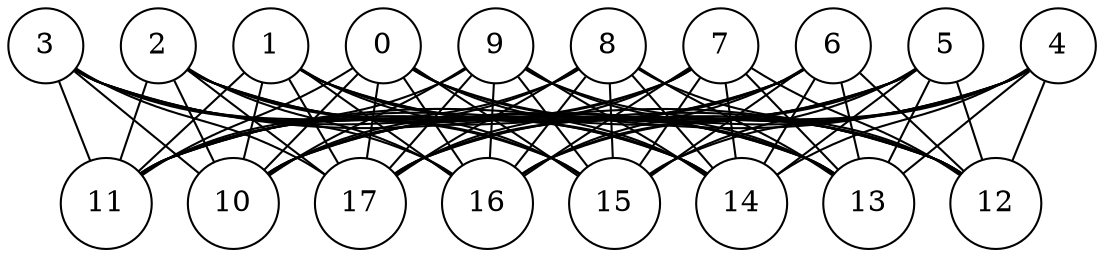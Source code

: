 graph g {
	graph [bb="-200.94,-196.7,195.45,202.63",
		overlap=false,
		size="11, 11"
	];
	node [label="\N",
		shape=circle
	];
	17	 [height=0.54162,
		pos="-59.388,14.244",
		width=0.54162];
	16	 [height=0.54162,
		pos="81.655,33.289",
		width=0.54162];
	15	 [height=0.54162,
		pos="-38.411,-57.89",
		width=0.54162];
	14	 [height=0.54162,
		pos="-12.389,55.379",
		width=0.54162];
	13	 [height=0.54162,
		pos="34.628,51.033",
		width=0.54162];
	12	 [height=0.54162,
		pos="13.671,-32.888",
		width=0.54162];
	11	 [height=0.54162,
		pos="-94.351,-32.79",
		width=0.54162];
	10	 [height=0.54162,
		pos="67.116,-18.348",
		width=0.54162];
	9	 [height=0.5,
		pos="-166.71,-104.16",
		width=0.5];
	9 -- 17	 [pos="-154.4,-90.582 -134.03,-68.106 -93.481,-23.371 -72.558,-0.28679"];
	9 -- 16	 [pos="-150.8,-95.357 -106.36,-70.767 18.756,-1.5213 64.57,23.834"];
	9 -- 15	 [pos="-149.67,-98.02 -125.54,-89.317 -81.592,-73.465 -56.764,-64.51"];
	9 -- 14	 [pos="-154.08,-91.109 -125.43,-61.489 -55.704,10.599 -26.073,41.232"];
	9 -- 13	 [pos="-152.23,-93.003 -115.44,-64.646 -18.628,9.9815 19.185,39.129"];
	9 -- 12	 [pos="-149.74,-97.459 -115.8,-84.048 -39.807,-54.019 -4.7243,-40.157"];
	9 -- 11	 [pos="-153.77,-91.404 -141.01,-78.814 -121.55,-59.621 -108.41,-46.659"];
	9 -- 10	 [pos="-149.52,-97.854 -106.7,-82.139 4.432,-41.354 48.611,-25.14"];
	8	 [height=0.5,
		pos="32.939,-178.7",
		width=0.5];
	8 -- 17	 [pos="25.067,-162.25 7.842,-126.25 -33.072,-40.75 -50.872,-3.5539"];
	8 -- 16	 [pos="37.009,-160.99 46.087,-121.48 67.929,-26.436 77.283,14.267"];
	8 -- 15	 [pos="23.611,-162.9 10.164,-140.13 -14.569,-98.259 -28.391,-74.855"];
	8 -- 14	 [pos="29.457,-160.72 21.103,-117.57 -0.025196,-8.4672 -8.6425,36.033"];
	8 -- 13	 [pos="33.071,-160.67 33.383,-118.25 34.162,-12.418 34.484,31.478"];
	8 -- 12	 [pos="30.576,-160.82 26.939,-133.29 19.994,-80.736 16.237,-52.307"];
	8 -- 11	 [pos="20.964,-164.97 -2.9254,-137.59 -56.336,-76.365 -81.178,-47.89"];
	8 -- 10	 [pos="36.727,-160.92 43.21,-130.51 56.376,-68.74 63.046,-37.442"];
	7	 [height=0.5,
		pos="-62.938,-175.72",
		width=0.5];
	7 -- 17	 [pos="-62.597,-157.5 -61.928,-121.66 -60.444,-42.244 -59.754,-5.3284"];
	7 -- 16	 [pos="-52.539,-160.68 -26.184,-122.59 43.068,-22.488 70.363,16.967"];
	7 -- 15	 [pos="-59.266,-158.08 -54.749,-136.38 -47.107,-99.666 -42.435,-77.22"];
	7 -- 14	 [pos="-59.055,-157.97 -49.738,-115.37 -26.177,-7.6542 -16.567,36.28"];
	7 -- 13	 [pos="-55.764,-159.04 -37.897,-117.52 8.4727,-9.7534 26.907,33.088"];
	7 -- 12	 [pos="-54.299,-159.61 -39.82,-132.62 -10.772,-78.458 4.2274,-50.494"];
	7 -- 11	 [pos="-66.853,-157.9 -72.774,-130.96 -83.963,-80.054 -90.085,-52.201"];
	7 -- 10	 [pos="-51.396,-161.75 -27.027,-132.26 29.497,-63.869 54.653,-33.428"];
	6	 [height=0.5,
		pos="-182.94,55.598",
		width=0.5];
	6 -- 17	 [pos="-165.76,49.848 -142.68,42.125 -101.84,28.452 -78.035,20.485"];
	6 -- 16	 [pos="-164.75,54.065 -116.88,50.029 12.33,39.134 61.913,34.953"];
	6 -- 15	 [pos="-168.55,44.302 -141.28,22.885 -82.257,-23.46 -54.045,-45.613"];
	6 -- 14	 [pos="-164.68,55.575 -132.37,55.533 -65.386,55.447 -32.078,55.405"];
	6 -- 13	 [pos="-164.76,55.217 -124.22,54.366 -26.669,52.32 15.106,51.443"];
	6 -- 12	 [pos="-166.51,48.206 -129.96,31.758 -42.165,-7.7579 -4.2568,-24.819"];
	6 -- 11	 [pos="-169.86,42.556 -153.4,26.133 -125.24,-1.9681 -108.35,-18.818"];
	6 -- 10	 [pos="-165.35,50.399 -119.89,36.953 1.2853,1.1197 48.198,-12.753"];
	5	 [height=0.5,
		pos="172.49,85.138",
		width=0.5];
	5 -- 17	 [pos="155.07,79.81 112.51,66.8 3.5911,33.498 -40.468,20.028"];
	5 -- 16	 [pos="156.67,76.107 140.51,66.88 115.48,52.597 98.841,43.098"];
	5 -- 15	 [pos="157.33,74.852 118.79,48.718 17.376,-20.057 -22.233,-46.919"];
	5 -- 14	 [pos="154.43,82.231 119.54,76.615 43.149,64.319 7.1347,58.522"];
	5 -- 13	 [pos="154.75,80.749 128.72,74.309 80.361,62.347 53.627,55.733"];
	5 -- 12	 [pos="157.84,74.246 128.04,52.104 60.613,1.9963 29.7,-20.976"];
	5 -- 11	 [pos="155.8,77.761 108.34,56.785 -27.138,-3.0863 -76.272,-24.8"];
	5 -- 10	 [pos="159.57,72.449 139.68,52.911 101.7,15.612 81.151,-4.5659"];
	4	 [height=0.5,
		pos="67.968,175.8",
		width=0.5];
	4 -- 17	 [pos="56.666,161.46 32.803,131.19 -22.549,60.974 -47.184,29.725"];
	4 -- 16	 [pos="69.702,157.75 72.277,130.93 77.095,80.769 79.76,53.017"];
	4 -- 15	 [pos="60.488,159.36 41.192,116.98 -10.153,4.1854 -30.215,-39.887"];
	4 -- 14	 [pos="57.791,160.54 42.587,137.76 14.068,95.025 -1.5254,71.658"];
	4 -- 13	 [pos="63.262,158.18 57.052,134.94 46.158,94.181 39.748,70.191"];
	4 -- 12	 [pos="63.432,158.36 53.339,119.57 29.091,26.378 18.622,-13.859"];
	4 -- 11	 [pos="56.811,161.46 27.445,123.72 -51.822,21.86 -82.24,-17.227"];
	4 -- 10	 [pos="67.888,157.53 67.727,120.91 67.367,38.787 67.202,1.1588"];
	3	 [height=0.5,
		pos="-31.769,184.63",
		width=0.5];
	3 -- 17	 [pos="-34.673,166.72 -39.894,134.51 -50.826,67.064 -56.228,33.737"];
	3 -- 16	 [pos="-20.894,170.12 0.39802,141.71 47.436,78.948 69.624,49.342"];
	3 -- 15	 [pos="-32.269,166.41 -33.487,121.9 -36.607,7.9792 -37.869,-38.101"];
	3 -- 14	 [pos="-29.075,166.66 -25.455,142.52 -19.047,99.788 -15.314,74.887"];
	3 -- 13	 [pos="-23.628,168.25 -11.092,143.03 12.839,94.876 25.785,68.826"];
	3 -- 12	 [pos="-28.051,166.83 -19.615,126.45 0.91684,28.166 9.6416,-13.599"];
	3 -- 11	 [pos="-36.785,167.21 -48.358,127 -76.853,28.001 -88.868,-13.74"];
	3 -- 10	 [pos="-23.844,168.37 -5.558,130.83 39.468,38.405 58.452,-0.56334"];
	2	 [height=0.5,
		pos="114.89,-142.07",
		width=0.5];
	2 -- 17	 [pos="101.22,-129.8 68.957,-100.87 -11.653,-28.571 -44.801,1.1602"];
	2 -- 16	 [pos="111.52,-124.29 105.25,-91.202 91.836,-20.428 85.336,13.866"];
	2 -- 15	 [pos="99.062,-133.38 70.145,-117.5 8.9948,-83.921 -21.033,-67.433"];
	2 -- 14	 [pos="105.11,-126.9 81.714,-90.601 22.622,1.067 -1.6886,38.78"];
	2 -- 13	 [pos="107.91,-125.27 92.881,-89.117 57.587,-4.2026 42.117,33.017"];
	2 -- 12	 [pos="102.48,-128.68 83.369,-108.07 46.887,-68.717 27.151,-47.428"];
	2 -- 11	 [pos="98.819,-133.67 60.254,-113.53 -37.278,-62.597 -77.058,-41.822"];
	2 -- 10	 [pos="108.35,-125.12 99.404,-101.96 83.42,-60.57 74.201,-36.696"];
	1	 [height=0.5,
		pos="177.45,-62.023",
		width=0.5];
	1 -- 17	 [pos="160.04,-56.415 116.66,-42.448 4.1034,-6.2019 -40.645,8.2077"];
	1 -- 16	 [pos="164.53,-49.169 146.55,-31.283 114.12,0.98412 95.61,19.404"];
	1 -- 15	 [pos="159.42,-61.678 119.29,-60.909 22.893,-59.064 -18.727,-58.267"];
	1 -- 14	 [pos="161.92,-52.415 126.67,-30.619 40.895,22.427 4.4452,44.969"];
	1 -- 13	 [pos="163.23,-50.769 136.28,-29.434 77.958,16.734 50.078,38.803"];
	1 -- 12	 [pos="159.61,-58.849 128.6,-53.334 65.025,-42.023 33.005,-36.327"];
	1 -- 11	 [pos="159.19,-60.059 110.16,-54.785 -24.137,-40.342 -74.725,-34.901"];
	1 -- 10	 [pos="160.69,-55.39 140.44,-47.372 106.47,-33.925 85.506,-25.628"];
	0	 [height=0.5,
		pos="-118.75,144.37",
		width=0.5];
	0 -- 17	 [pos="-111.23,127.89 -100.06,103.41 -79.165,57.6 -67.606,32.259"];
	0 -- 16	 [pos="-102.69,135.47 -65.534,114.88 26.081,64.094 64.384,42.862"];
	0 -- 15	 [pos="-112.04,127.48 -97.064,89.784 -61.045,-0.90401 -45.619,-39.741"];
	0 -- 14	 [pos="-104.84,132.74 -84.909,116.06 -48.343,85.464 -27.673,68.168"];
	0 -- 13	 [pos="-103.2,134.91 -74.257,117.3 -12.355,79.626 17.64,61.372"];
	0 -- 12	 [pos="-107.91,129.87 -83.327,96.959 -23.496,16.866 1.9289,-17.169"];
	0 -- 11	 [pos="-116.27,126.41 -111.66,92.895 -101.77,21.103 -97.016,-13.44"];
	0 -- 10	 [pos="-105.08,132.41 -71.043,102.61 17.29,25.274 52.407,-5.4702"];
}
